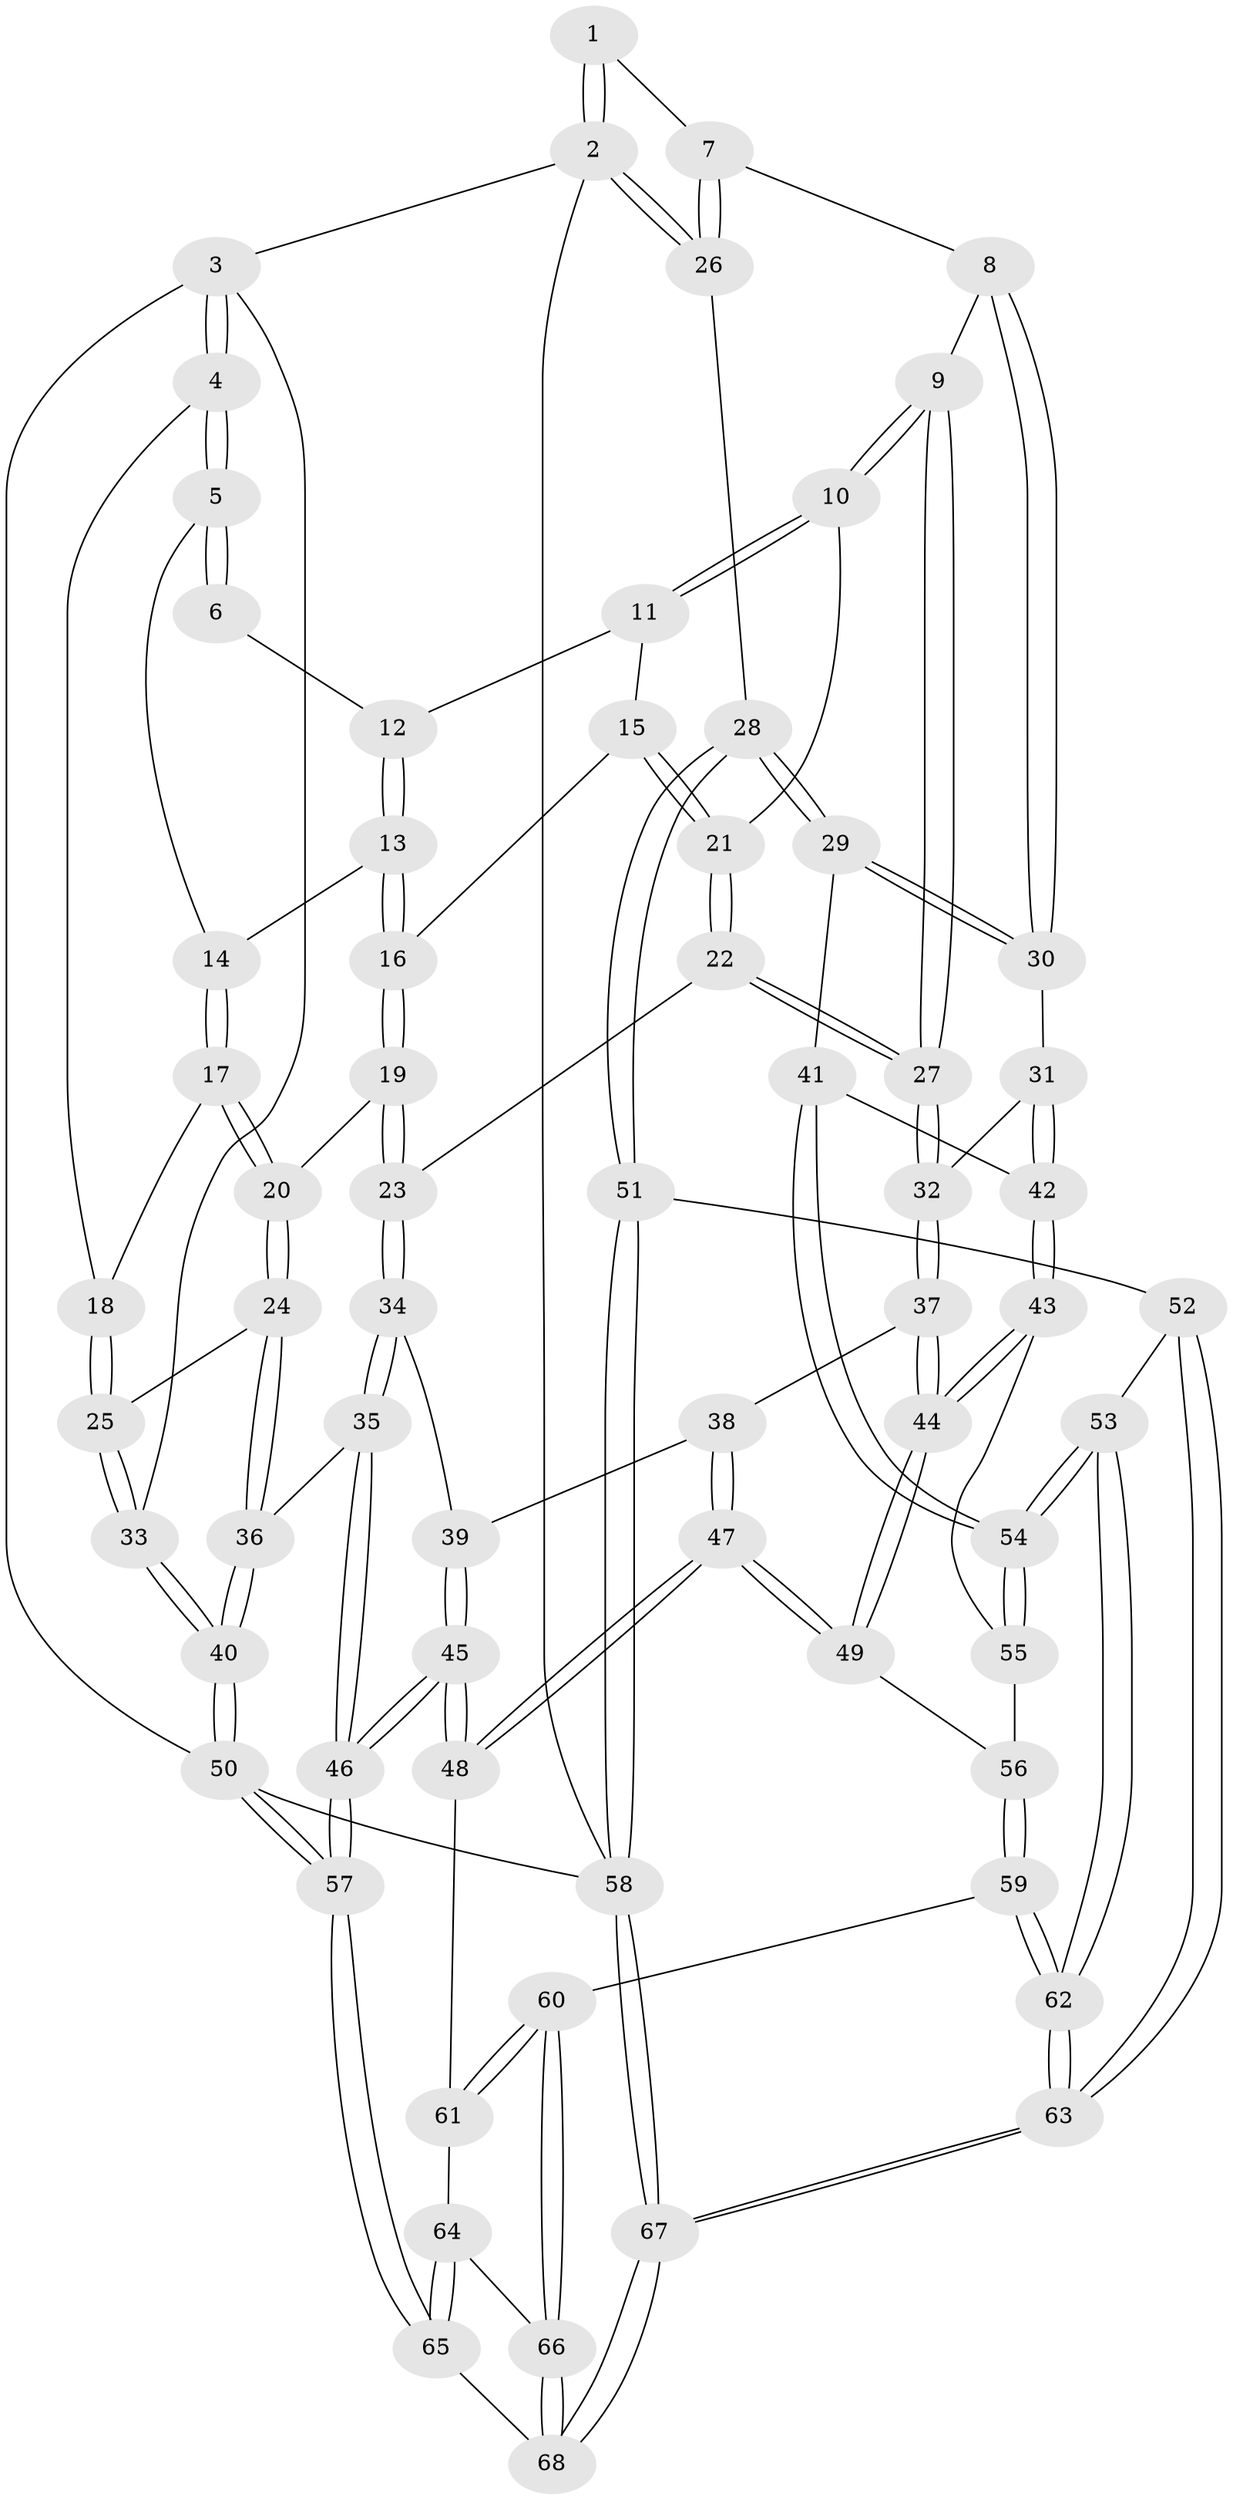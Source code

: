 // coarse degree distribution, {4: 0.3125, 3: 0.6666666666666666, 2: 0.020833333333333332}
// Generated by graph-tools (version 1.1) at 2025/38/03/04/25 23:38:34]
// undirected, 68 vertices, 167 edges
graph export_dot {
  node [color=gray90,style=filled];
  1 [pos="+0.7706317270791863+0"];
  2 [pos="+1+0"];
  3 [pos="+0+0"];
  4 [pos="+0+0"];
  5 [pos="+0+0"];
  6 [pos="+0.3537159631446356+0"];
  7 [pos="+0.7591479133505631+0.06871792441469739"];
  8 [pos="+0.7483565113982554+0.08978622305722393"];
  9 [pos="+0.6127459888362246+0.15794250928604717"];
  10 [pos="+0.5990038906576359+0.15319172941740963"];
  11 [pos="+0.392930574427849+0"];
  12 [pos="+0.36858761417911046+0"];
  13 [pos="+0.26835879899367476+0.1078475411873232"];
  14 [pos="+0.19858041759169592+0.1037868209495753"];
  15 [pos="+0.37590347750355074+0.11304301186664915"];
  16 [pos="+0.3338287898529565+0.155815725969682"];
  17 [pos="+0.19697242105827736+0.19363390809960013"];
  18 [pos="+0.07388231714386911+0.159161604974543"];
  19 [pos="+0.26709210118662885+0.32252278693597064"];
  20 [pos="+0.2628466376171953+0.32174935707610663"];
  21 [pos="+0.45839986845525155+0.1705527841941744"];
  22 [pos="+0.3787319795980074+0.33468848750203845"];
  23 [pos="+0.2790800040320611+0.3307843982246619"];
  24 [pos="+0.11537752331478651+0.363386936510692"];
  25 [pos="+0.06180634356776+0.3464267747720725"];
  26 [pos="+1+0.20340045508280102"];
  27 [pos="+0.5444947798725316+0.3932261829741158"];
  28 [pos="+1+0.4199628523547251"];
  29 [pos="+1+0.4115977381650177"];
  30 [pos="+0.830295759360248+0.31484036401007215"];
  31 [pos="+0.6892095337648164+0.41635909945763416"];
  32 [pos="+0.5500983253938266+0.4024014597417206"];
  33 [pos="+0+0.34853250580317285"];
  34 [pos="+0.2910692160156079+0.47463433937921196"];
  35 [pos="+0.14794221049296497+0.6058249693941351"];
  36 [pos="+0.10916817064686006+0.5617151626365772"];
  37 [pos="+0.5447621929021896+0.42651627075148907"];
  38 [pos="+0.38934075637778043+0.5451343292834061"];
  39 [pos="+0.3321314017037267+0.5296084531462756"];
  40 [pos="+0+0.5647243159829082"];
  41 [pos="+0.8256001014165537+0.5435958063633065"];
  42 [pos="+0.7691458001433104+0.5543446808644388"];
  43 [pos="+0.758896962680399+0.5731685908833936"];
  44 [pos="+0.5695144020905127+0.6244553231599368"];
  45 [pos="+0.22789540802285133+0.7942297166346521"];
  46 [pos="+0.20608418352064983+0.8055860622950034"];
  47 [pos="+0.4630414011337001+0.7276557421583936"];
  48 [pos="+0.4616685642151272+0.7301388681876371"];
  49 [pos="+0.5648875189472166+0.637072043491832"];
  50 [pos="+0+1"];
  51 [pos="+1+0.6483316389825581"];
  52 [pos="+1+0.6926809506863302"];
  53 [pos="+0.9386314781648878+0.7259143962166745"];
  54 [pos="+0.9299039251254685+0.7186222811931237"];
  55 [pos="+0.7683348763912345+0.6453996888902497"];
  56 [pos="+0.7187182544688245+0.7428978967434797"];
  57 [pos="+0+1"];
  58 [pos="+1+1"];
  59 [pos="+0.7357231055221882+0.8090791377363081"];
  60 [pos="+0.6650955037115958+0.8504875035922184"];
  61 [pos="+0.47144343872415473+0.7436326226279375"];
  62 [pos="+0.8301287926451582+0.8411662859254047"];
  63 [pos="+0.8865566030436662+1"];
  64 [pos="+0.4941013249009705+0.8608632519782552"];
  65 [pos="+0.5106125669890328+1"];
  66 [pos="+0.6469977704618711+0.8976563394299436"];
  67 [pos="+0.968961460296763+1"];
  68 [pos="+0.5810341728941745+1"];
  1 -- 2;
  1 -- 2;
  1 -- 7;
  2 -- 3;
  2 -- 26;
  2 -- 26;
  2 -- 58;
  3 -- 4;
  3 -- 4;
  3 -- 33;
  3 -- 50;
  4 -- 5;
  4 -- 5;
  4 -- 18;
  5 -- 6;
  5 -- 6;
  5 -- 14;
  6 -- 12;
  7 -- 8;
  7 -- 26;
  7 -- 26;
  8 -- 9;
  8 -- 30;
  8 -- 30;
  9 -- 10;
  9 -- 10;
  9 -- 27;
  9 -- 27;
  10 -- 11;
  10 -- 11;
  10 -- 21;
  11 -- 12;
  11 -- 15;
  12 -- 13;
  12 -- 13;
  13 -- 14;
  13 -- 16;
  13 -- 16;
  14 -- 17;
  14 -- 17;
  15 -- 16;
  15 -- 21;
  15 -- 21;
  16 -- 19;
  16 -- 19;
  17 -- 18;
  17 -- 20;
  17 -- 20;
  18 -- 25;
  18 -- 25;
  19 -- 20;
  19 -- 23;
  19 -- 23;
  20 -- 24;
  20 -- 24;
  21 -- 22;
  21 -- 22;
  22 -- 23;
  22 -- 27;
  22 -- 27;
  23 -- 34;
  23 -- 34;
  24 -- 25;
  24 -- 36;
  24 -- 36;
  25 -- 33;
  25 -- 33;
  26 -- 28;
  27 -- 32;
  27 -- 32;
  28 -- 29;
  28 -- 29;
  28 -- 51;
  28 -- 51;
  29 -- 30;
  29 -- 30;
  29 -- 41;
  30 -- 31;
  31 -- 32;
  31 -- 42;
  31 -- 42;
  32 -- 37;
  32 -- 37;
  33 -- 40;
  33 -- 40;
  34 -- 35;
  34 -- 35;
  34 -- 39;
  35 -- 36;
  35 -- 46;
  35 -- 46;
  36 -- 40;
  36 -- 40;
  37 -- 38;
  37 -- 44;
  37 -- 44;
  38 -- 39;
  38 -- 47;
  38 -- 47;
  39 -- 45;
  39 -- 45;
  40 -- 50;
  40 -- 50;
  41 -- 42;
  41 -- 54;
  41 -- 54;
  42 -- 43;
  42 -- 43;
  43 -- 44;
  43 -- 44;
  43 -- 55;
  44 -- 49;
  44 -- 49;
  45 -- 46;
  45 -- 46;
  45 -- 48;
  45 -- 48;
  46 -- 57;
  46 -- 57;
  47 -- 48;
  47 -- 48;
  47 -- 49;
  47 -- 49;
  48 -- 61;
  49 -- 56;
  50 -- 57;
  50 -- 57;
  50 -- 58;
  51 -- 52;
  51 -- 58;
  51 -- 58;
  52 -- 53;
  52 -- 63;
  52 -- 63;
  53 -- 54;
  53 -- 54;
  53 -- 62;
  53 -- 62;
  54 -- 55;
  54 -- 55;
  55 -- 56;
  56 -- 59;
  56 -- 59;
  57 -- 65;
  57 -- 65;
  58 -- 67;
  58 -- 67;
  59 -- 60;
  59 -- 62;
  59 -- 62;
  60 -- 61;
  60 -- 61;
  60 -- 66;
  60 -- 66;
  61 -- 64;
  62 -- 63;
  62 -- 63;
  63 -- 67;
  63 -- 67;
  64 -- 65;
  64 -- 65;
  64 -- 66;
  65 -- 68;
  66 -- 68;
  66 -- 68;
  67 -- 68;
  67 -- 68;
}
